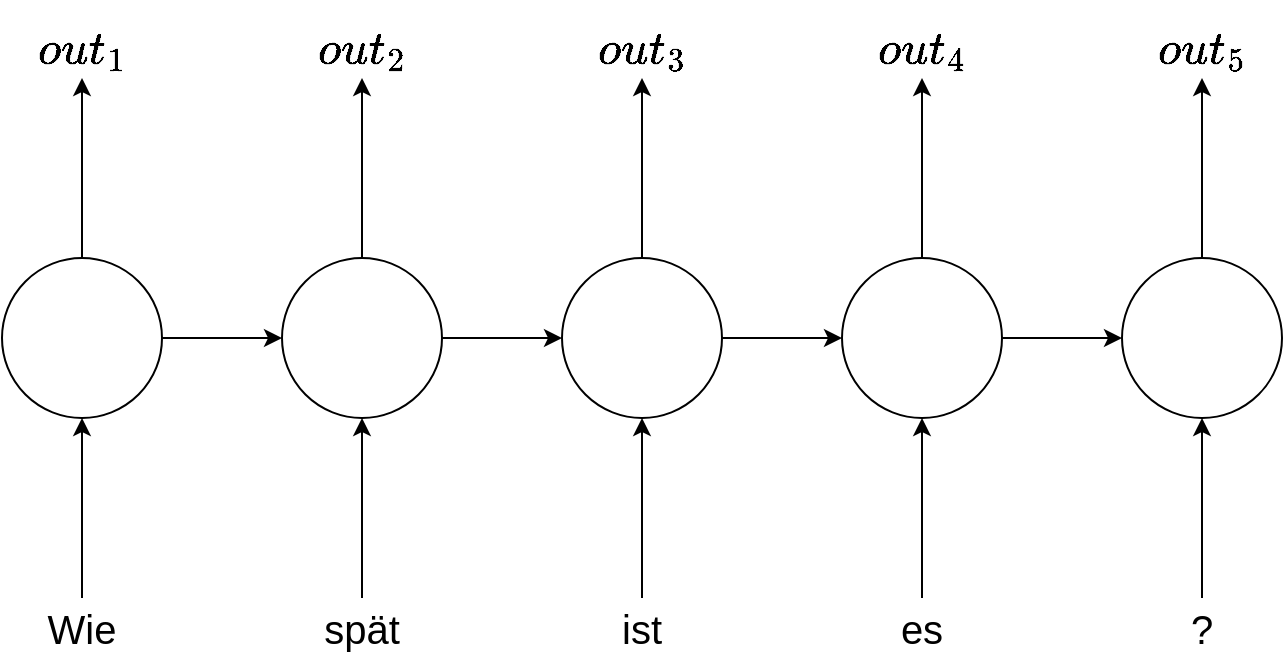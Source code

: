 <mxfile version="20.7.4" type="device"><diagram id="2DvG9vfItbQCJHDna_Om" name="Seite-1"><mxGraphModel dx="1143" dy="706" grid="1" gridSize="10" guides="1" tooltips="1" connect="1" arrows="1" fold="1" page="1" pageScale="1" pageWidth="827" pageHeight="1169" math="1" shadow="0"><root><mxCell id="0"/><mxCell id="1" parent="0"/><mxCell id="gc1mzc38BWgr2ASir2aC-12" style="edgeStyle=orthogonalEdgeStyle;rounded=0;orthogonalLoop=1;jettySize=auto;html=1;" edge="1" parent="1" source="gc1mzc38BWgr2ASir2aC-1"><mxGeometry relative="1" as="geometry"><mxPoint x="100" y="270" as="targetPoint"/></mxGeometry></mxCell><mxCell id="gc1mzc38BWgr2ASir2aC-29" style="edgeStyle=orthogonalEdgeStyle;rounded=0;orthogonalLoop=1;jettySize=auto;html=1;entryX=0;entryY=0.5;entryDx=0;entryDy=0;" edge="1" parent="1" source="gc1mzc38BWgr2ASir2aC-1" target="gc1mzc38BWgr2ASir2aC-14"><mxGeometry relative="1" as="geometry"/></mxCell><mxCell id="gc1mzc38BWgr2ASir2aC-1" value="" style="ellipse;whiteSpace=wrap;html=1;aspect=fixed;" vertex="1" parent="1"><mxGeometry x="60" y="360" width="80" height="80" as="geometry"/></mxCell><mxCell id="gc1mzc38BWgr2ASir2aC-10" style="edgeStyle=orthogonalEdgeStyle;rounded=0;orthogonalLoop=1;jettySize=auto;html=1;entryX=0.5;entryY=1;entryDx=0;entryDy=0;" edge="1" parent="1" source="gc1mzc38BWgr2ASir2aC-9" target="gc1mzc38BWgr2ASir2aC-1"><mxGeometry relative="1" as="geometry"/></mxCell><mxCell id="gc1mzc38BWgr2ASir2aC-9" value="&lt;font style=&quot;font-size: 20px;&quot;&gt;Wie&lt;/font&gt;" style="text;html=1;strokeColor=none;fillColor=none;align=center;verticalAlign=middle;whiteSpace=wrap;rounded=0;" vertex="1" parent="1"><mxGeometry x="70" y="530" width="60" height="30" as="geometry"/></mxCell><mxCell id="gc1mzc38BWgr2ASir2aC-13" style="edgeStyle=orthogonalEdgeStyle;rounded=0;orthogonalLoop=1;jettySize=auto;html=1;" edge="1" parent="1" source="gc1mzc38BWgr2ASir2aC-14"><mxGeometry relative="1" as="geometry"><mxPoint x="240" y="270" as="targetPoint"/></mxGeometry></mxCell><mxCell id="gc1mzc38BWgr2ASir2aC-40" style="edgeStyle=orthogonalEdgeStyle;rounded=0;orthogonalLoop=1;jettySize=auto;html=1;entryX=0;entryY=0.5;entryDx=0;entryDy=0;" edge="1" parent="1" source="gc1mzc38BWgr2ASir2aC-14" target="gc1mzc38BWgr2ASir2aC-33"><mxGeometry relative="1" as="geometry"/></mxCell><mxCell id="gc1mzc38BWgr2ASir2aC-14" value="" style="ellipse;whiteSpace=wrap;html=1;aspect=fixed;" vertex="1" parent="1"><mxGeometry x="200" y="360" width="80" height="80" as="geometry"/></mxCell><mxCell id="gc1mzc38BWgr2ASir2aC-15" style="edgeStyle=orthogonalEdgeStyle;rounded=0;orthogonalLoop=1;jettySize=auto;html=1;entryX=0.5;entryY=1;entryDx=0;entryDy=0;" edge="1" parent="1" source="gc1mzc38BWgr2ASir2aC-16" target="gc1mzc38BWgr2ASir2aC-14"><mxGeometry relative="1" as="geometry"/></mxCell><mxCell id="gc1mzc38BWgr2ASir2aC-16" value="&lt;font style=&quot;font-size: 20px;&quot;&gt;spät&lt;/font&gt;" style="text;html=1;strokeColor=none;fillColor=none;align=center;verticalAlign=middle;whiteSpace=wrap;rounded=0;" vertex="1" parent="1"><mxGeometry x="210" y="530" width="60" height="30" as="geometry"/></mxCell><mxCell id="gc1mzc38BWgr2ASir2aC-31" style="edgeStyle=orthogonalEdgeStyle;rounded=0;orthogonalLoop=1;jettySize=auto;html=1;" edge="1" source="gc1mzc38BWgr2ASir2aC-33" parent="1"><mxGeometry relative="1" as="geometry"><mxPoint x="380" y="270" as="targetPoint"/></mxGeometry></mxCell><mxCell id="gc1mzc38BWgr2ASir2aC-32" style="edgeStyle=orthogonalEdgeStyle;rounded=0;orthogonalLoop=1;jettySize=auto;html=1;entryX=0;entryY=0.5;entryDx=0;entryDy=0;spacing=2;" edge="1" source="gc1mzc38BWgr2ASir2aC-33" target="gc1mzc38BWgr2ASir2aC-37" parent="1"><mxGeometry relative="1" as="geometry"/></mxCell><mxCell id="gc1mzc38BWgr2ASir2aC-33" value="" style="ellipse;whiteSpace=wrap;html=1;aspect=fixed;" vertex="1" parent="1"><mxGeometry x="340" y="360" width="80" height="80" as="geometry"/></mxCell><mxCell id="gc1mzc38BWgr2ASir2aC-34" style="edgeStyle=orthogonalEdgeStyle;rounded=0;orthogonalLoop=1;jettySize=auto;html=1;entryX=0.5;entryY=1;entryDx=0;entryDy=0;" edge="1" source="gc1mzc38BWgr2ASir2aC-35" target="gc1mzc38BWgr2ASir2aC-33" parent="1"><mxGeometry relative="1" as="geometry"/></mxCell><mxCell id="gc1mzc38BWgr2ASir2aC-35" value="&lt;font style=&quot;font-size: 20px;&quot;&gt;ist&lt;/font&gt;" style="text;html=1;strokeColor=none;fillColor=none;align=center;verticalAlign=middle;whiteSpace=wrap;rounded=0;" vertex="1" parent="1"><mxGeometry x="350" y="530" width="60" height="30" as="geometry"/></mxCell><mxCell id="gc1mzc38BWgr2ASir2aC-36" style="edgeStyle=orthogonalEdgeStyle;rounded=0;orthogonalLoop=1;jettySize=auto;html=1;" edge="1" source="gc1mzc38BWgr2ASir2aC-37" parent="1"><mxGeometry relative="1" as="geometry"><mxPoint x="520" y="270" as="targetPoint"/></mxGeometry></mxCell><mxCell id="gc1mzc38BWgr2ASir2aC-45" style="edgeStyle=orthogonalEdgeStyle;rounded=0;orthogonalLoop=1;jettySize=auto;html=1;entryX=0;entryY=0.5;entryDx=0;entryDy=0;" edge="1" parent="1" source="gc1mzc38BWgr2ASir2aC-37" target="gc1mzc38BWgr2ASir2aC-42"><mxGeometry relative="1" as="geometry"/></mxCell><mxCell id="gc1mzc38BWgr2ASir2aC-37" value="" style="ellipse;whiteSpace=wrap;html=1;aspect=fixed;" vertex="1" parent="1"><mxGeometry x="480" y="360" width="80" height="80" as="geometry"/></mxCell><mxCell id="gc1mzc38BWgr2ASir2aC-38" style="edgeStyle=orthogonalEdgeStyle;rounded=0;orthogonalLoop=1;jettySize=auto;html=1;entryX=0.5;entryY=1;entryDx=0;entryDy=0;" edge="1" source="gc1mzc38BWgr2ASir2aC-39" target="gc1mzc38BWgr2ASir2aC-37" parent="1"><mxGeometry relative="1" as="geometry"/></mxCell><mxCell id="gc1mzc38BWgr2ASir2aC-39" value="&lt;font style=&quot;font-size: 20px;&quot;&gt;es&lt;/font&gt;" style="text;html=1;strokeColor=none;fillColor=none;align=center;verticalAlign=middle;whiteSpace=wrap;rounded=0;" vertex="1" parent="1"><mxGeometry x="490" y="530" width="60" height="30" as="geometry"/></mxCell><mxCell id="gc1mzc38BWgr2ASir2aC-41" style="edgeStyle=orthogonalEdgeStyle;rounded=0;orthogonalLoop=1;jettySize=auto;html=1;" edge="1" source="gc1mzc38BWgr2ASir2aC-42" parent="1"><mxGeometry relative="1" as="geometry"><mxPoint x="660" y="270" as="targetPoint"/></mxGeometry></mxCell><mxCell id="gc1mzc38BWgr2ASir2aC-42" value="" style="ellipse;whiteSpace=wrap;html=1;aspect=fixed;" vertex="1" parent="1"><mxGeometry x="620" y="360" width="80" height="80" as="geometry"/></mxCell><mxCell id="gc1mzc38BWgr2ASir2aC-43" style="edgeStyle=orthogonalEdgeStyle;rounded=0;orthogonalLoop=1;jettySize=auto;html=1;entryX=0.5;entryY=1;entryDx=0;entryDy=0;" edge="1" source="gc1mzc38BWgr2ASir2aC-44" target="gc1mzc38BWgr2ASir2aC-42" parent="1"><mxGeometry relative="1" as="geometry"/></mxCell><mxCell id="gc1mzc38BWgr2ASir2aC-44" value="&lt;font style=&quot;font-size: 20px;&quot;&gt;?&lt;/font&gt;" style="text;html=1;strokeColor=none;fillColor=none;align=center;verticalAlign=middle;whiteSpace=wrap;rounded=0;" vertex="1" parent="1"><mxGeometry x="630" y="530" width="60" height="30" as="geometry"/></mxCell><mxCell id="gc1mzc38BWgr2ASir2aC-46" value="\(out_1\)" style="text;html=1;strokeColor=none;fillColor=none;align=center;verticalAlign=middle;whiteSpace=wrap;rounded=0;fontSize=20;" vertex="1" parent="1"><mxGeometry x="70" y="240" width="60" height="30" as="geometry"/></mxCell><mxCell id="gc1mzc38BWgr2ASir2aC-47" value="\(out_2\)" style="text;html=1;strokeColor=none;fillColor=none;align=center;verticalAlign=middle;whiteSpace=wrap;rounded=0;fontSize=20;" vertex="1" parent="1"><mxGeometry x="210" y="240" width="60" height="30" as="geometry"/></mxCell><mxCell id="gc1mzc38BWgr2ASir2aC-48" value="\(out_3\)" style="text;html=1;strokeColor=none;fillColor=none;align=center;verticalAlign=middle;whiteSpace=wrap;rounded=0;fontSize=20;" vertex="1" parent="1"><mxGeometry x="350" y="240" width="60" height="30" as="geometry"/></mxCell><mxCell id="gc1mzc38BWgr2ASir2aC-49" value="\(out_4\)" style="text;html=1;strokeColor=none;fillColor=none;align=center;verticalAlign=middle;whiteSpace=wrap;rounded=0;fontSize=20;" vertex="1" parent="1"><mxGeometry x="490" y="240" width="60" height="30" as="geometry"/></mxCell><mxCell id="gc1mzc38BWgr2ASir2aC-50" value="\(out_5\)" style="text;html=1;strokeColor=none;fillColor=none;align=center;verticalAlign=middle;whiteSpace=wrap;rounded=0;fontSize=20;" vertex="1" parent="1"><mxGeometry x="630" y="240" width="60" height="30" as="geometry"/></mxCell></root></mxGraphModel></diagram></mxfile>